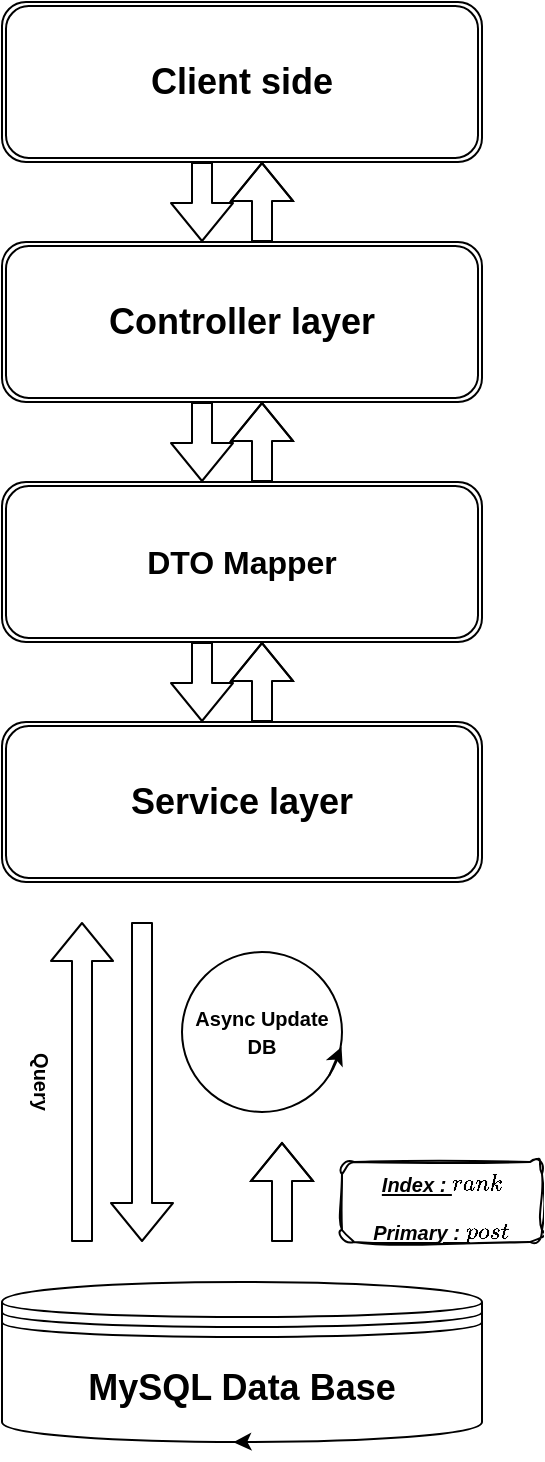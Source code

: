 <mxfile>
    <diagram id="mJ_q7Y9oJvcohYJoo6n6" name="Page-1">
        <mxGraphModel dx="347" dy="328" grid="1" gridSize="10" guides="1" tooltips="1" connect="1" arrows="1" fold="1" page="1" pageScale="1" pageWidth="827" pageHeight="1169" math="0" shadow="0">
            <root>
                <mxCell id="0"/>
                <mxCell id="1" parent="0"/>
                <mxCell id="4" value="&lt;b&gt;&lt;font style=&quot;font-size: 18px;&quot;&gt;Service layer&lt;/font&gt;&lt;/b&gt;" style="shape=ext;double=1;rounded=1;whiteSpace=wrap;html=1;" vertex="1" parent="1">
                    <mxGeometry x="250" y="500" width="240" height="80" as="geometry"/>
                </mxCell>
                <mxCell id="7" value="&lt;font size=&quot;3&quot;&gt;&lt;b&gt;DTO Mapper&lt;/b&gt;&lt;/font&gt;" style="shape=ext;double=1;rounded=1;whiteSpace=wrap;html=1;" vertex="1" parent="1">
                    <mxGeometry x="250" y="380" width="240" height="80" as="geometry"/>
                </mxCell>
                <mxCell id="8" value="&lt;b&gt;&lt;font style=&quot;font-size: 18px;&quot;&gt;Controller layer&lt;/font&gt;&lt;/b&gt;" style="shape=ext;double=1;rounded=1;whiteSpace=wrap;html=1;" vertex="1" parent="1">
                    <mxGeometry x="250" y="260" width="240" height="80" as="geometry"/>
                </mxCell>
                <mxCell id="9" value="&lt;b style=&quot;&quot;&gt;&lt;font style=&quot;font-size: 18px;&quot;&gt;Client side&lt;/font&gt;&lt;/b&gt;" style="shape=ext;double=1;rounded=1;whiteSpace=wrap;html=1;" vertex="1" parent="1">
                    <mxGeometry x="250" y="140" width="240" height="80" as="geometry"/>
                </mxCell>
                <mxCell id="13" value="" style="shape=flexArrow;endArrow=classic;html=1;fillColor=#FFFFFF;" edge="1" parent="1">
                    <mxGeometry width="50" height="50" relative="1" as="geometry">
                        <mxPoint x="290" y="760" as="sourcePoint"/>
                        <mxPoint x="290" y="600" as="targetPoint"/>
                        <Array as="points"/>
                    </mxGeometry>
                </mxCell>
                <mxCell id="14" value="" style="shape=flexArrow;endArrow=classic;html=1;fillColor=#FFFFFF;" edge="1" parent="1">
                    <mxGeometry width="50" height="50" relative="1" as="geometry">
                        <mxPoint x="390" y="760" as="sourcePoint"/>
                        <mxPoint x="390" y="710" as="targetPoint"/>
                        <Array as="points">
                            <mxPoint x="390" y="740"/>
                            <mxPoint x="390" y="730"/>
                        </Array>
                    </mxGeometry>
                </mxCell>
                <mxCell id="16" value="" style="shape=flexArrow;endArrow=classic;html=1;strokeColor=#FFFFFF;fillColor=#FFFFFF;" edge="1" parent="1">
                    <mxGeometry width="50" height="50" relative="1" as="geometry">
                        <mxPoint x="360" y="710" as="sourcePoint"/>
                        <mxPoint x="360" y="760" as="targetPoint"/>
                        <Array as="points">
                            <mxPoint x="360" y="710"/>
                            <mxPoint x="360.0" y="740"/>
                        </Array>
                    </mxGeometry>
                </mxCell>
                <mxCell id="17" value="" style="shape=flexArrow;endArrow=classic;html=1;fillColor=#FFFFFF;" edge="1" parent="1">
                    <mxGeometry width="50" height="50" relative="1" as="geometry">
                        <mxPoint x="320" y="600" as="sourcePoint"/>
                        <mxPoint x="320" y="760" as="targetPoint"/>
                        <Array as="points"/>
                    </mxGeometry>
                </mxCell>
                <mxCell id="18" value="&lt;b&gt;&lt;font style=&quot;font-size: 18px;&quot;&gt;MySQL Data Base&lt;/font&gt;&lt;/b&gt;" style="shape=datastore;whiteSpace=wrap;html=1;" vertex="1" parent="1">
                    <mxGeometry x="250" y="780" width="240" height="80" as="geometry"/>
                </mxCell>
                <mxCell id="23" value="&lt;font style=&quot;font-size: 10px;&quot;&gt;&lt;b&gt;Async Update&lt;br&gt;DB&lt;br&gt;&lt;/b&gt;&lt;/font&gt;" style="ellipse;whiteSpace=wrap;html=1;aspect=fixed;fontSize=11;" vertex="1" parent="1">
                    <mxGeometry x="340" y="615" width="80" height="80" as="geometry"/>
                </mxCell>
                <mxCell id="25" value="" style="endArrow=classic;html=1;fontSize=11;exitX=0.921;exitY=0.771;exitDx=0;exitDy=0;exitPerimeter=0;entryX=0.997;entryY=0.593;entryDx=0;entryDy=0;entryPerimeter=0;" edge="1" parent="1" source="23" target="23">
                    <mxGeometry width="50" height="50" relative="1" as="geometry">
                        <mxPoint x="450" y="675" as="sourcePoint"/>
                        <mxPoint x="460" y="665" as="targetPoint"/>
                    </mxGeometry>
                </mxCell>
                <mxCell id="26" style="edgeStyle=none;html=1;exitX=0.5;exitY=1;exitDx=0;exitDy=0;entryX=0.482;entryY=1.002;entryDx=0;entryDy=0;entryPerimeter=0;fontSize=10;" edge="1" parent="1" source="18" target="18">
                    <mxGeometry relative="1" as="geometry"/>
                </mxCell>
                <mxCell id="27" value="&lt;b&gt;Query&lt;/b&gt;" style="text;html=1;strokeColor=none;fillColor=none;align=center;verticalAlign=middle;whiteSpace=wrap;rounded=0;fontSize=10;rotation=90;" vertex="1" parent="1">
                    <mxGeometry x="240" y="665" width="60" height="30" as="geometry"/>
                </mxCell>
                <mxCell id="31" value="" style="shape=flexArrow;endArrow=classic;html=1;" edge="1" parent="1">
                    <mxGeometry width="50" height="50" relative="1" as="geometry">
                        <mxPoint x="380" y="500" as="sourcePoint"/>
                        <mxPoint x="380.0" y="460" as="targetPoint"/>
                        <Array as="points">
                            <mxPoint x="380.0" y="490"/>
                            <mxPoint x="380.0" y="480"/>
                        </Array>
                    </mxGeometry>
                </mxCell>
                <mxCell id="37" value="" style="shape=flexArrow;endArrow=classic;html=1;fontSize=10;" edge="1" parent="1">
                    <mxGeometry width="50" height="50" relative="1" as="geometry">
                        <mxPoint x="350" y="460" as="sourcePoint"/>
                        <mxPoint x="350" y="500" as="targetPoint"/>
                    </mxGeometry>
                </mxCell>
                <mxCell id="39" value="" style="shape=flexArrow;endArrow=classic;html=1;" edge="1" parent="1">
                    <mxGeometry width="50" height="50" relative="1" as="geometry">
                        <mxPoint x="380" y="380" as="sourcePoint"/>
                        <mxPoint x="380.0" y="340" as="targetPoint"/>
                        <Array as="points">
                            <mxPoint x="380.0" y="370"/>
                            <mxPoint x="380.0" y="360"/>
                        </Array>
                    </mxGeometry>
                </mxCell>
                <mxCell id="40" value="" style="shape=flexArrow;endArrow=classic;html=1;fontSize=10;" edge="1" parent="1">
                    <mxGeometry width="50" height="50" relative="1" as="geometry">
                        <mxPoint x="350" y="340" as="sourcePoint"/>
                        <mxPoint x="350" y="380" as="targetPoint"/>
                    </mxGeometry>
                </mxCell>
                <mxCell id="41" value="" style="shape=flexArrow;endArrow=classic;html=1;fontSize=10;" edge="1" parent="1">
                    <mxGeometry width="50" height="50" relative="1" as="geometry">
                        <mxPoint x="350" y="220" as="sourcePoint"/>
                        <mxPoint x="350" y="260" as="targetPoint"/>
                    </mxGeometry>
                </mxCell>
                <mxCell id="42" value="" style="shape=flexArrow;endArrow=classic;html=1;" edge="1" parent="1">
                    <mxGeometry width="50" height="50" relative="1" as="geometry">
                        <mxPoint x="380" y="260" as="sourcePoint"/>
                        <mxPoint x="380.0" y="220" as="targetPoint"/>
                        <Array as="points">
                            <mxPoint x="380.0" y="250"/>
                            <mxPoint x="380.0" y="240"/>
                        </Array>
                    </mxGeometry>
                </mxCell>
                <mxCell id="46" value="&lt;i style=&quot;font-family: Helvetica; font-size: 10px; font-weight: 700; text-align: left;&quot;&gt;&lt;u&gt;Index : `rank`&lt;br&gt;&lt;/u&gt;&lt;/i&gt;&lt;u style=&quot;font-family: Helvetica; font-size: 10px; font-weight: 700; text-align: left;&quot;&gt;&lt;i&gt;Primary : `post_id`&lt;/i&gt;&lt;/u&gt;" style="rounded=1;whiteSpace=wrap;html=1;sketch=1;hachureGap=4;jiggle=2;curveFitting=1;fontFamily=Architects Daughter;fontSource=https%3A%2F%2Ffonts.googleapis.com%2Fcss%3Ffamily%3DArchitects%2BDaughter;fontSize=20;fillColor=#;" vertex="1" parent="1">
                    <mxGeometry x="420" y="720" width="100" height="40" as="geometry"/>
                </mxCell>
            </root>
        </mxGraphModel>
    </diagram>
</mxfile>
